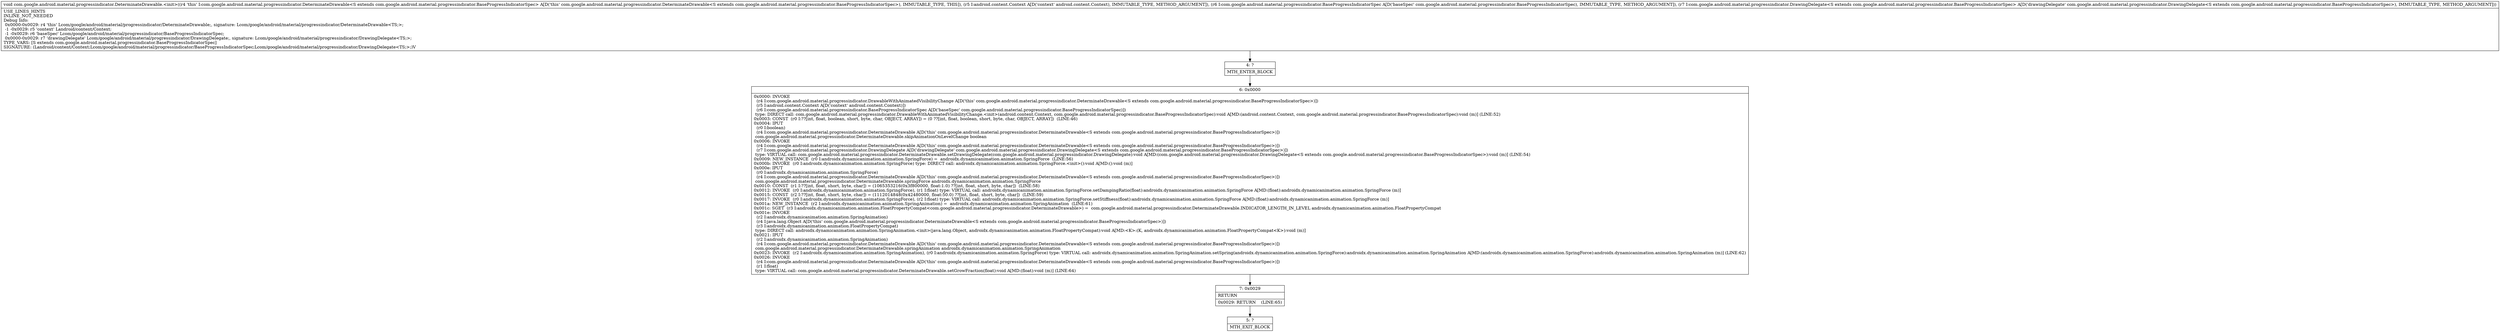 digraph "CFG forcom.google.android.material.progressindicator.DeterminateDrawable.\<init\>(Landroid\/content\/Context;Lcom\/google\/android\/material\/progressindicator\/BaseProgressIndicatorSpec;Lcom\/google\/android\/material\/progressindicator\/DrawingDelegate;)V" {
Node_4 [shape=record,label="{4\:\ ?|MTH_ENTER_BLOCK\l}"];
Node_6 [shape=record,label="{6\:\ 0x0000|0x0000: INVOKE  \l  (r4 I:com.google.android.material.progressindicator.DrawableWithAnimatedVisibilityChange A[D('this' com.google.android.material.progressindicator.DeterminateDrawable\<S extends com.google.android.material.progressindicator.BaseProgressIndicatorSpec\>)])\l  (r5 I:android.content.Context A[D('context' android.content.Context)])\l  (r6 I:com.google.android.material.progressindicator.BaseProgressIndicatorSpec A[D('baseSpec' com.google.android.material.progressindicator.BaseProgressIndicatorSpec)])\l type: DIRECT call: com.google.android.material.progressindicator.DrawableWithAnimatedVisibilityChange.\<init\>(android.content.Context, com.google.android.material.progressindicator.BaseProgressIndicatorSpec):void A[MD:(android.content.Context, com.google.android.material.progressindicator.BaseProgressIndicatorSpec):void (m)] (LINE:52)\l0x0003: CONST  (r0 I:??[int, float, boolean, short, byte, char, OBJECT, ARRAY]) = (0 ??[int, float, boolean, short, byte, char, OBJECT, ARRAY])  (LINE:46)\l0x0004: IPUT  \l  (r0 I:boolean)\l  (r4 I:com.google.android.material.progressindicator.DeterminateDrawable A[D('this' com.google.android.material.progressindicator.DeterminateDrawable\<S extends com.google.android.material.progressindicator.BaseProgressIndicatorSpec\>)])\l com.google.android.material.progressindicator.DeterminateDrawable.skipAnimationOnLevelChange boolean \l0x0006: INVOKE  \l  (r4 I:com.google.android.material.progressindicator.DeterminateDrawable A[D('this' com.google.android.material.progressindicator.DeterminateDrawable\<S extends com.google.android.material.progressindicator.BaseProgressIndicatorSpec\>)])\l  (r7 I:com.google.android.material.progressindicator.DrawingDelegate A[D('drawingDelegate' com.google.android.material.progressindicator.DrawingDelegate\<S extends com.google.android.material.progressindicator.BaseProgressIndicatorSpec\>)])\l type: VIRTUAL call: com.google.android.material.progressindicator.DeterminateDrawable.setDrawingDelegate(com.google.android.material.progressindicator.DrawingDelegate):void A[MD:(com.google.android.material.progressindicator.DrawingDelegate\<S extends com.google.android.material.progressindicator.BaseProgressIndicatorSpec\>):void (m)] (LINE:54)\l0x0009: NEW_INSTANCE  (r0 I:androidx.dynamicanimation.animation.SpringForce) =  androidx.dynamicanimation.animation.SpringForce  (LINE:56)\l0x000b: INVOKE  (r0 I:androidx.dynamicanimation.animation.SpringForce) type: DIRECT call: androidx.dynamicanimation.animation.SpringForce.\<init\>():void A[MD:():void (m)]\l0x000e: IPUT  \l  (r0 I:androidx.dynamicanimation.animation.SpringForce)\l  (r4 I:com.google.android.material.progressindicator.DeterminateDrawable A[D('this' com.google.android.material.progressindicator.DeterminateDrawable\<S extends com.google.android.material.progressindicator.BaseProgressIndicatorSpec\>)])\l com.google.android.material.progressindicator.DeterminateDrawable.springForce androidx.dynamicanimation.animation.SpringForce \l0x0010: CONST  (r1 I:??[int, float, short, byte, char]) = (1065353216(0x3f800000, float:1.0) ??[int, float, short, byte, char])  (LINE:58)\l0x0012: INVOKE  (r0 I:androidx.dynamicanimation.animation.SpringForce), (r1 I:float) type: VIRTUAL call: androidx.dynamicanimation.animation.SpringForce.setDampingRatio(float):androidx.dynamicanimation.animation.SpringForce A[MD:(float):androidx.dynamicanimation.animation.SpringForce (m)]\l0x0015: CONST  (r2 I:??[int, float, short, byte, char]) = (1112014848(0x42480000, float:50.0) ??[int, float, short, byte, char])  (LINE:59)\l0x0017: INVOKE  (r0 I:androidx.dynamicanimation.animation.SpringForce), (r2 I:float) type: VIRTUAL call: androidx.dynamicanimation.animation.SpringForce.setStiffness(float):androidx.dynamicanimation.animation.SpringForce A[MD:(float):androidx.dynamicanimation.animation.SpringForce (m)]\l0x001a: NEW_INSTANCE  (r2 I:androidx.dynamicanimation.animation.SpringAnimation) =  androidx.dynamicanimation.animation.SpringAnimation  (LINE:61)\l0x001c: SGET  (r3 I:androidx.dynamicanimation.animation.FloatPropertyCompat\<com.google.android.material.progressindicator.DeterminateDrawable\>) =  com.google.android.material.progressindicator.DeterminateDrawable.INDICATOR_LENGTH_IN_LEVEL androidx.dynamicanimation.animation.FloatPropertyCompat \l0x001e: INVOKE  \l  (r2 I:androidx.dynamicanimation.animation.SpringAnimation)\l  (r4 I:java.lang.Object A[D('this' com.google.android.material.progressindicator.DeterminateDrawable\<S extends com.google.android.material.progressindicator.BaseProgressIndicatorSpec\>)])\l  (r3 I:androidx.dynamicanimation.animation.FloatPropertyCompat)\l type: DIRECT call: androidx.dynamicanimation.animation.SpringAnimation.\<init\>(java.lang.Object, androidx.dynamicanimation.animation.FloatPropertyCompat):void A[MD:\<K\>:(K, androidx.dynamicanimation.animation.FloatPropertyCompat\<K\>):void (m)]\l0x0021: IPUT  \l  (r2 I:androidx.dynamicanimation.animation.SpringAnimation)\l  (r4 I:com.google.android.material.progressindicator.DeterminateDrawable A[D('this' com.google.android.material.progressindicator.DeterminateDrawable\<S extends com.google.android.material.progressindicator.BaseProgressIndicatorSpec\>)])\l com.google.android.material.progressindicator.DeterminateDrawable.springAnimation androidx.dynamicanimation.animation.SpringAnimation \l0x0023: INVOKE  (r2 I:androidx.dynamicanimation.animation.SpringAnimation), (r0 I:androidx.dynamicanimation.animation.SpringForce) type: VIRTUAL call: androidx.dynamicanimation.animation.SpringAnimation.setSpring(androidx.dynamicanimation.animation.SpringForce):androidx.dynamicanimation.animation.SpringAnimation A[MD:(androidx.dynamicanimation.animation.SpringForce):androidx.dynamicanimation.animation.SpringAnimation (m)] (LINE:62)\l0x0026: INVOKE  \l  (r4 I:com.google.android.material.progressindicator.DeterminateDrawable A[D('this' com.google.android.material.progressindicator.DeterminateDrawable\<S extends com.google.android.material.progressindicator.BaseProgressIndicatorSpec\>)])\l  (r1 I:float)\l type: VIRTUAL call: com.google.android.material.progressindicator.DeterminateDrawable.setGrowFraction(float):void A[MD:(float):void (m)] (LINE:64)\l}"];
Node_7 [shape=record,label="{7\:\ 0x0029|RETURN\l|0x0029: RETURN    (LINE:65)\l}"];
Node_5 [shape=record,label="{5\:\ ?|MTH_EXIT_BLOCK\l}"];
MethodNode[shape=record,label="{void com.google.android.material.progressindicator.DeterminateDrawable.\<init\>((r4 'this' I:com.google.android.material.progressindicator.DeterminateDrawable\<S extends com.google.android.material.progressindicator.BaseProgressIndicatorSpec\> A[D('this' com.google.android.material.progressindicator.DeterminateDrawable\<S extends com.google.android.material.progressindicator.BaseProgressIndicatorSpec\>), IMMUTABLE_TYPE, THIS]), (r5 I:android.content.Context A[D('context' android.content.Context), IMMUTABLE_TYPE, METHOD_ARGUMENT]), (r6 I:com.google.android.material.progressindicator.BaseProgressIndicatorSpec A[D('baseSpec' com.google.android.material.progressindicator.BaseProgressIndicatorSpec), IMMUTABLE_TYPE, METHOD_ARGUMENT]), (r7 I:com.google.android.material.progressindicator.DrawingDelegate\<S extends com.google.android.material.progressindicator.BaseProgressIndicatorSpec\> A[D('drawingDelegate' com.google.android.material.progressindicator.DrawingDelegate\<S extends com.google.android.material.progressindicator.BaseProgressIndicatorSpec\>), IMMUTABLE_TYPE, METHOD_ARGUMENT]))  | USE_LINES_HINTS\lINLINE_NOT_NEEDED\lDebug Info:\l  0x0000\-0x0029: r4 'this' Lcom\/google\/android\/material\/progressindicator\/DeterminateDrawable;, signature: Lcom\/google\/android\/material\/progressindicator\/DeterminateDrawable\<TS;\>;\l  \-1 \-0x0029: r5 'context' Landroid\/content\/Context;\l  \-1 \-0x0029: r6 'baseSpec' Lcom\/google\/android\/material\/progressindicator\/BaseProgressIndicatorSpec;\l  0x0000\-0x0029: r7 'drawingDelegate' Lcom\/google\/android\/material\/progressindicator\/DrawingDelegate;, signature: Lcom\/google\/android\/material\/progressindicator\/DrawingDelegate\<TS;\>;\lTYPE_VARS: [S extends com.google.android.material.progressindicator.BaseProgressIndicatorSpec]\lSIGNATURE: (Landroid\/content\/Context;Lcom\/google\/android\/material\/progressindicator\/BaseProgressIndicatorSpec;Lcom\/google\/android\/material\/progressindicator\/DrawingDelegate\<TS;\>;)V\l}"];
MethodNode -> Node_4;Node_4 -> Node_6;
Node_6 -> Node_7;
Node_7 -> Node_5;
}

